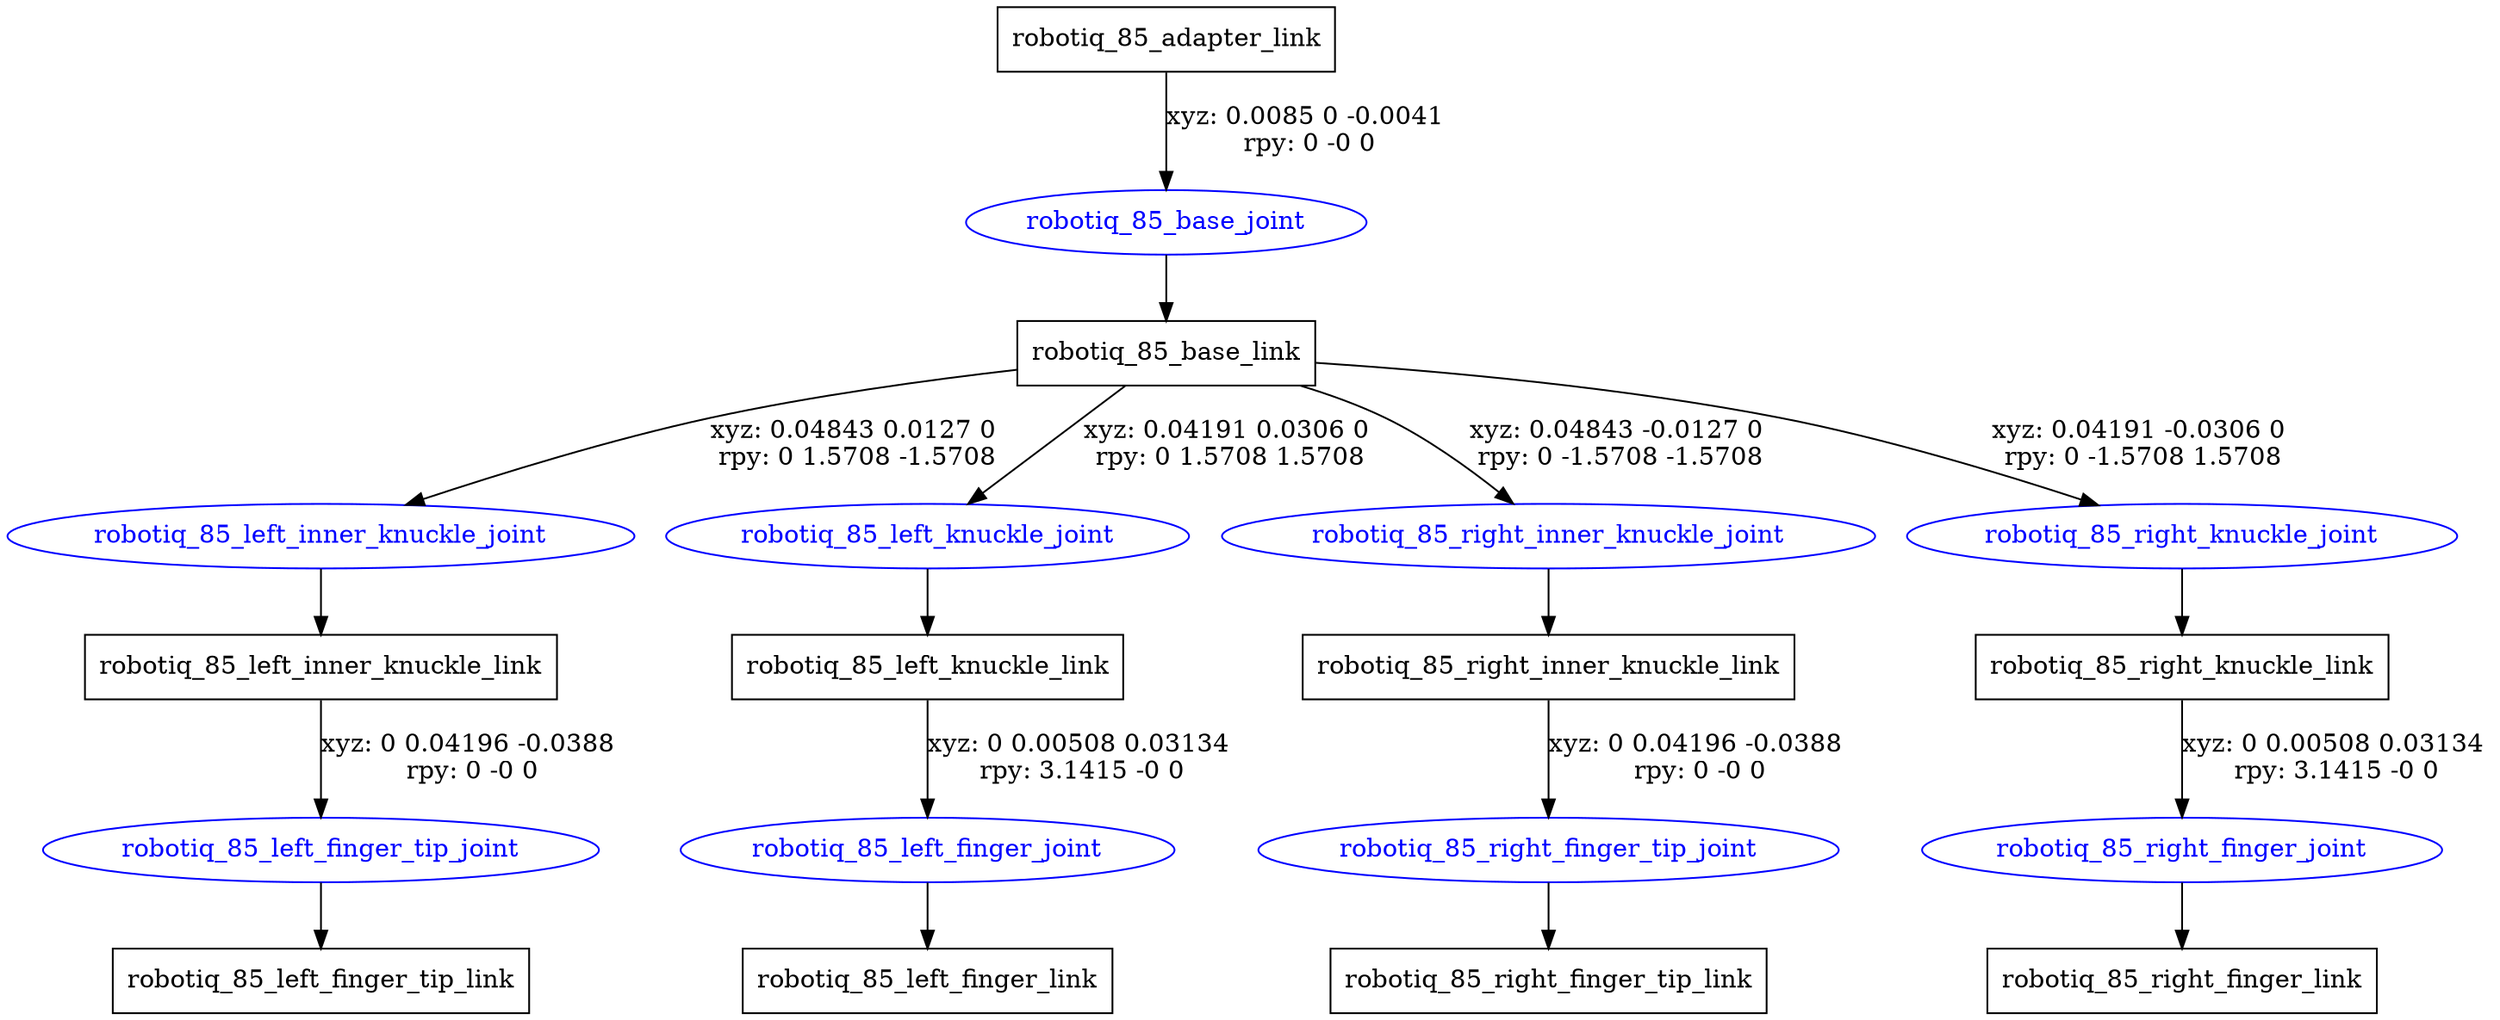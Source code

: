 digraph G {
node [shape=box];
"robotiq_85_adapter_link" [label="robotiq_85_adapter_link"];
"robotiq_85_base_link" [label="robotiq_85_base_link"];
"robotiq_85_left_inner_knuckle_link" [label="robotiq_85_left_inner_knuckle_link"];
"robotiq_85_left_finger_tip_link" [label="robotiq_85_left_finger_tip_link"];
"robotiq_85_left_knuckle_link" [label="robotiq_85_left_knuckle_link"];
"robotiq_85_left_finger_link" [label="robotiq_85_left_finger_link"];
"robotiq_85_right_inner_knuckle_link" [label="robotiq_85_right_inner_knuckle_link"];
"robotiq_85_right_finger_tip_link" [label="robotiq_85_right_finger_tip_link"];
"robotiq_85_right_knuckle_link" [label="robotiq_85_right_knuckle_link"];
"robotiq_85_right_finger_link" [label="robotiq_85_right_finger_link"];
node [shape=ellipse, color=blue, fontcolor=blue];
"robotiq_85_adapter_link" -> "robotiq_85_base_joint" [label="xyz: 0.0085 0 -0.0041 \nrpy: 0 -0 0"]
"robotiq_85_base_joint" -> "robotiq_85_base_link"
"robotiq_85_base_link" -> "robotiq_85_left_inner_knuckle_joint" [label="xyz: 0.04843 0.0127 0 \nrpy: 0 1.5708 -1.5708"]
"robotiq_85_left_inner_knuckle_joint" -> "robotiq_85_left_inner_knuckle_link"
"robotiq_85_left_inner_knuckle_link" -> "robotiq_85_left_finger_tip_joint" [label="xyz: 0 0.04196 -0.0388 \nrpy: 0 -0 0"]
"robotiq_85_left_finger_tip_joint" -> "robotiq_85_left_finger_tip_link"
"robotiq_85_base_link" -> "robotiq_85_left_knuckle_joint" [label="xyz: 0.04191 0.0306 0 \nrpy: 0 1.5708 1.5708"]
"robotiq_85_left_knuckle_joint" -> "robotiq_85_left_knuckle_link"
"robotiq_85_left_knuckle_link" -> "robotiq_85_left_finger_joint" [label="xyz: 0 0.00508 0.03134 \nrpy: 3.1415 -0 0"]
"robotiq_85_left_finger_joint" -> "robotiq_85_left_finger_link"
"robotiq_85_base_link" -> "robotiq_85_right_inner_knuckle_joint" [label="xyz: 0.04843 -0.0127 0 \nrpy: 0 -1.5708 -1.5708"]
"robotiq_85_right_inner_knuckle_joint" -> "robotiq_85_right_inner_knuckle_link"
"robotiq_85_right_inner_knuckle_link" -> "robotiq_85_right_finger_tip_joint" [label="xyz: 0 0.04196 -0.0388 \nrpy: 0 -0 0"]
"robotiq_85_right_finger_tip_joint" -> "robotiq_85_right_finger_tip_link"
"robotiq_85_base_link" -> "robotiq_85_right_knuckle_joint" [label="xyz: 0.04191 -0.0306 0 \nrpy: 0 -1.5708 1.5708"]
"robotiq_85_right_knuckle_joint" -> "robotiq_85_right_knuckle_link"
"robotiq_85_right_knuckle_link" -> "robotiq_85_right_finger_joint" [label="xyz: 0 0.00508 0.03134 \nrpy: 3.1415 -0 0"]
"robotiq_85_right_finger_joint" -> "robotiq_85_right_finger_link"
}
